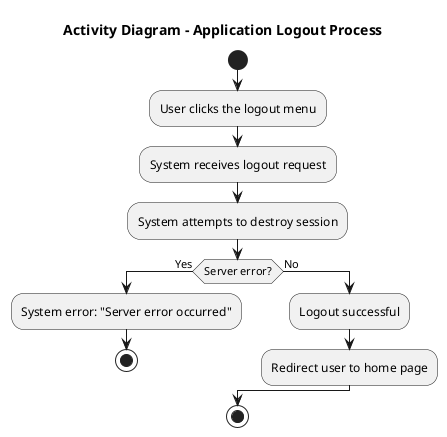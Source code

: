 @startuml logout
title Activity Diagram - Application Logout Process
start

:User clicks the logout menu;

:System receives logout request;

:System attempts to destroy session;

if (Server error?) then (Yes)
    :System error: "Server error occurred";
    stop
else (No)
    :Logout successful;
    :Redirect user to home page;
endif

stop
@enduml
